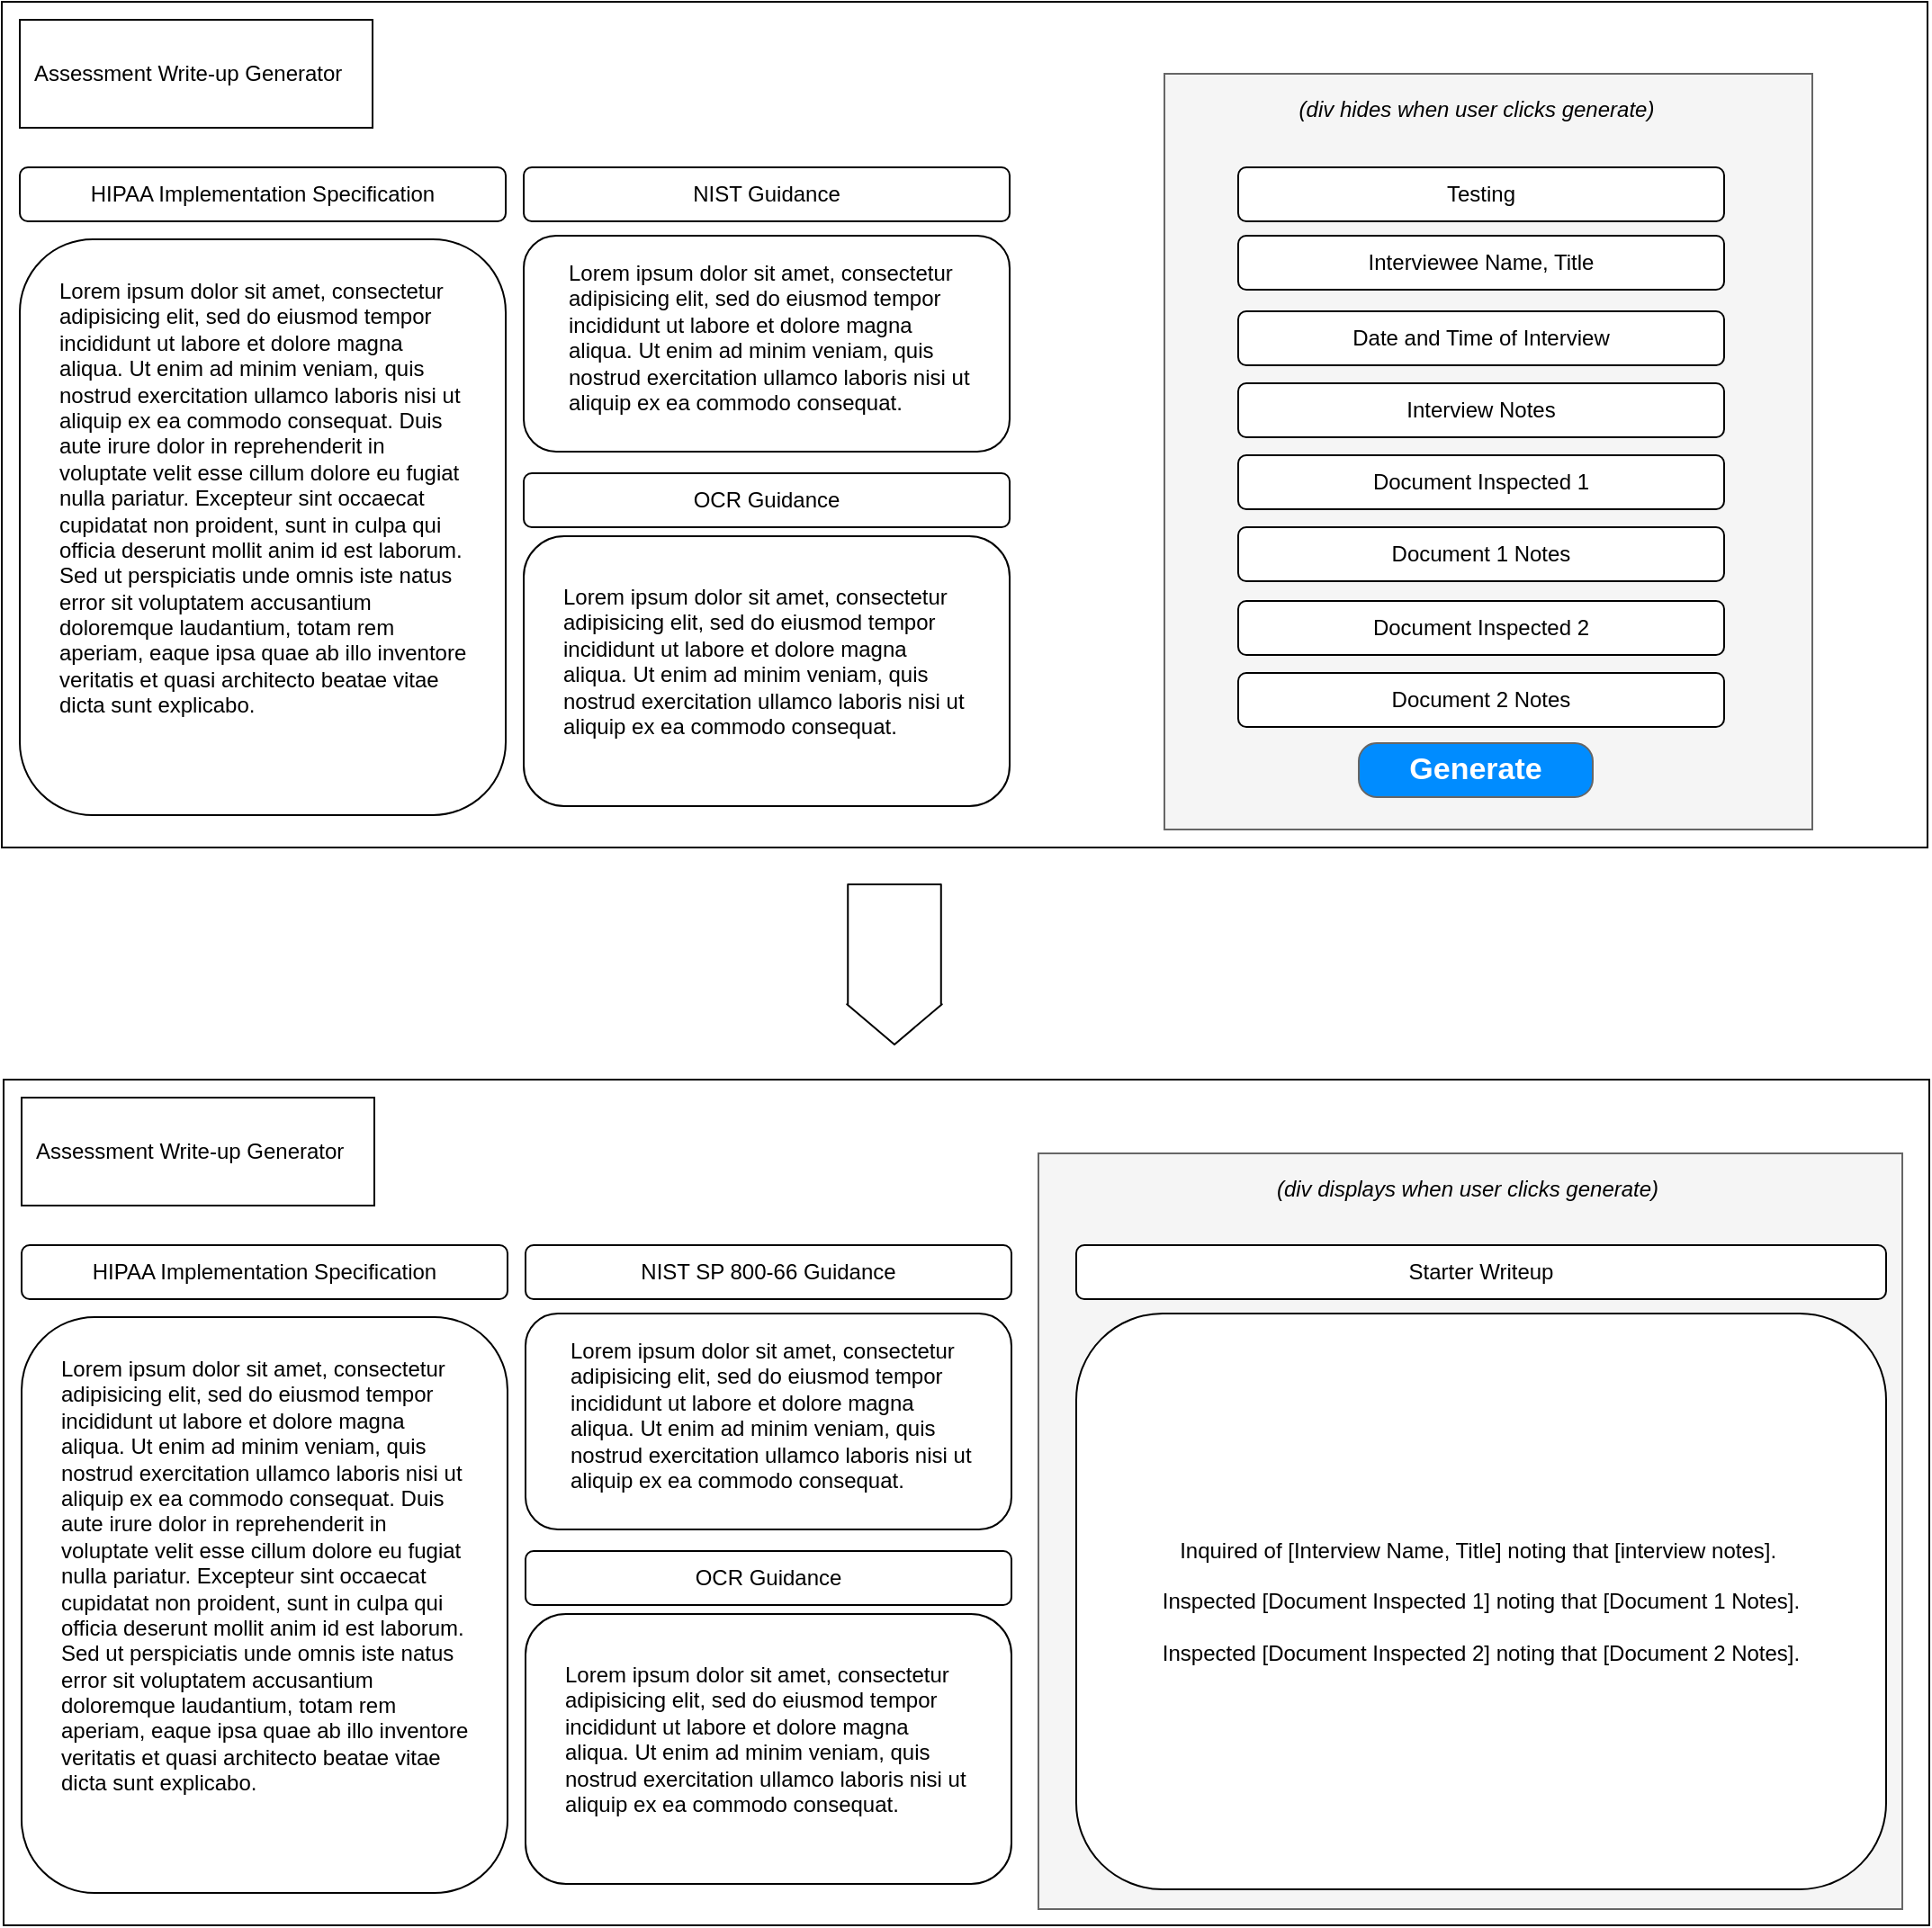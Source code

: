 <mxfile version="13.1.2" type="device"><diagram name="Page-1" id="2cc2dc42-3aac-f2a9-1cec-7a8b7cbee084"><mxGraphModel dx="1673" dy="934" grid="1" gridSize="10" guides="1" tooltips="1" connect="1" arrows="1" fold="1" page="1" pageScale="1" pageWidth="1100" pageHeight="850" background="#ffffff" math="0" shadow="0"><root><mxCell id="0"/><mxCell id="1" parent="0"/><mxCell id="hRggmEZ31ijL7ruJfMVF-24" value="" style="rounded=0;whiteSpace=wrap;html=1;" vertex="1" parent="1"><mxGeometry x="15" y="619" width="1070" height="470" as="geometry"/></mxCell><mxCell id="hRggmEZ31ijL7ruJfMVF-50" value="" style="rounded=0;whiteSpace=wrap;html=1;fillColor=#f5f5f5;strokeColor=#666666;fontColor=#333333;align=left;" vertex="1" parent="1"><mxGeometry x="590" y="660" width="480" height="420" as="geometry"/></mxCell><mxCell id="hRggmEZ31ijL7ruJfMVF-51" value="&lt;i&gt;(div displays when user clicks generate)&lt;/i&gt;" style="text;html=1;strokeColor=none;fillColor=none;align=center;verticalAlign=middle;whiteSpace=wrap;rounded=0;" vertex="1" parent="1"><mxGeometry x="716.75" y="670" width="223.25" height="20" as="geometry"/></mxCell><mxCell id="hRggmEZ31ijL7ruJfMVF-1" value="" style="rounded=0;whiteSpace=wrap;html=1;" vertex="1" parent="1"><mxGeometry x="14" y="20" width="1070" height="470" as="geometry"/></mxCell><mxCell id="hRggmEZ31ijL7ruJfMVF-48" value="" style="rounded=0;whiteSpace=wrap;html=1;fillColor=#f5f5f5;strokeColor=#666666;fontColor=#333333;align=left;" vertex="1" parent="1"><mxGeometry x="660" y="60" width="360" height="420" as="geometry"/></mxCell><mxCell id="hRggmEZ31ijL7ruJfMVF-2" value="" style="rounded=1;whiteSpace=wrap;html=1;" vertex="1" parent="1"><mxGeometry x="24" y="152" width="270" height="320" as="geometry"/></mxCell><mxCell id="hRggmEZ31ijL7ruJfMVF-3" value="" style="rounded=1;whiteSpace=wrap;html=1;" vertex="1" parent="1"><mxGeometry x="304" y="150" width="270" height="120" as="geometry"/></mxCell><mxCell id="hRggmEZ31ijL7ruJfMVF-4" value="" style="rounded=1;whiteSpace=wrap;html=1;" vertex="1" parent="1"><mxGeometry x="304" y="317" width="270" height="150" as="geometry"/></mxCell><mxCell id="hRggmEZ31ijL7ruJfMVF-5" value="HIPAA Implementation Specification" style="rounded=1;whiteSpace=wrap;html=1;" vertex="1" parent="1"><mxGeometry x="24" y="112" width="270" height="30" as="geometry"/></mxCell><mxCell id="hRggmEZ31ijL7ruJfMVF-6" value="Interviewee Name, Title" style="rounded=1;whiteSpace=wrap;html=1;" vertex="1" parent="1"><mxGeometry x="701" y="150" width="270" height="30" as="geometry"/></mxCell><mxCell id="hRggmEZ31ijL7ruJfMVF-7" value="Testing" style="rounded=1;whiteSpace=wrap;html=1;" vertex="1" parent="1"><mxGeometry x="701" y="112" width="270" height="30" as="geometry"/></mxCell><mxCell id="hRggmEZ31ijL7ruJfMVF-9" value="NIST Guidance" style="rounded=1;whiteSpace=wrap;html=1;" vertex="1" parent="1"><mxGeometry x="304" y="112" width="270" height="30" as="geometry"/></mxCell><mxCell id="hRggmEZ31ijL7ruJfMVF-10" value="OCR Guidance" style="rounded=1;whiteSpace=wrap;html=1;" vertex="1" parent="1"><mxGeometry x="304" y="282" width="270" height="30" as="geometry"/></mxCell><mxCell id="hRggmEZ31ijL7ruJfMVF-11" value="Interview Notes" style="rounded=1;whiteSpace=wrap;html=1;" vertex="1" parent="1"><mxGeometry x="701" y="232" width="270" height="30" as="geometry"/></mxCell><mxCell id="hRggmEZ31ijL7ruJfMVF-12" value="Date and Time of Interview" style="rounded=1;whiteSpace=wrap;html=1;" vertex="1" parent="1"><mxGeometry x="701" y="192" width="270" height="30" as="geometry"/></mxCell><mxCell id="hRggmEZ31ijL7ruJfMVF-13" value="Document Inspected 1" style="rounded=1;whiteSpace=wrap;html=1;" vertex="1" parent="1"><mxGeometry x="701" y="272" width="270" height="30" as="geometry"/></mxCell><mxCell id="hRggmEZ31ijL7ruJfMVF-14" value="Document 1 Notes" style="rounded=1;whiteSpace=wrap;html=1;" vertex="1" parent="1"><mxGeometry x="701" y="312" width="270" height="30" as="geometry"/></mxCell><mxCell id="hRggmEZ31ijL7ruJfMVF-15" value="Document Inspected 2" style="rounded=1;whiteSpace=wrap;html=1;" vertex="1" parent="1"><mxGeometry x="701" y="353" width="270" height="30" as="geometry"/></mxCell><mxCell id="hRggmEZ31ijL7ruJfMVF-16" value="Document 2 Notes" style="rounded=1;whiteSpace=wrap;html=1;" vertex="1" parent="1"><mxGeometry x="701" y="393" width="270" height="30" as="geometry"/></mxCell><mxCell id="hRggmEZ31ijL7ruJfMVF-19" value="Lorem ipsum dolor sit amet, consectetur adipisicing elit, sed do eiusmod tempor incididunt ut labore et dolore magna aliqua. Ut enim ad minim veniam, quis nostrud exercitation ullamco laboris nisi ut aliquip ex ea commodo consequat. Duis aute irure dolor in reprehenderit in voluptate velit esse cillum dolore eu fugiat nulla pariatur. Excepteur sint occaecat cupidatat non proident, sunt in culpa qui officia deserunt mollit anim id est laborum.&lt;br&gt;Sed ut perspiciatis unde omnis iste natus error sit voluptatem accusantium doloremque laudantium, totam rem aperiam, eaque ipsa quae ab illo inventore veritatis et quasi architecto beatae vitae dicta sunt explicabo.&amp;nbsp;" style="text;spacingTop=-5;whiteSpace=wrap;html=1;align=left;fontSize=12;fontFamily=Helvetica;fillColor=none;strokeColor=none;" vertex="1" parent="1"><mxGeometry x="44" y="172" width="230" height="270" as="geometry"/></mxCell><mxCell id="hRggmEZ31ijL7ruJfMVF-20" value="Lorem ipsum dolor sit amet, consectetur adipisicing elit, sed do eiusmod tempor incididunt ut labore et dolore magna aliqua. Ut enim ad minim veniam, quis nostrud exercitation ullamco laboris nisi ut aliquip ex ea commodo consequat.&amp;nbsp;" style="text;spacingTop=-5;whiteSpace=wrap;html=1;align=left;fontSize=12;fontFamily=Helvetica;fillColor=none;strokeColor=none;" vertex="1" parent="1"><mxGeometry x="327" y="162" width="230" height="100" as="geometry"/></mxCell><mxCell id="hRggmEZ31ijL7ruJfMVF-21" value="Lorem ipsum dolor sit amet, consectetur adipisicing elit, sed do eiusmod tempor incididunt ut labore et dolore magna aliqua. Ut enim ad minim veniam, quis nostrud exercitation ullamco laboris nisi ut aliquip ex ea commodo consequat.&amp;nbsp;" style="text;spacingTop=-5;whiteSpace=wrap;html=1;align=left;fontSize=12;fontFamily=Helvetica;fillColor=none;strokeColor=none;" vertex="1" parent="1"><mxGeometry x="324" y="342" width="230" height="100" as="geometry"/></mxCell><mxCell id="hRggmEZ31ijL7ruJfMVF-22" value="Generate" style="strokeWidth=1;shadow=0;dashed=0;align=center;html=1;shape=mxgraph.mockup.buttons.button;strokeColor=#666666;fontColor=#ffffff;mainText=;buttonStyle=round;fontSize=17;fontStyle=1;fillColor=#008cff;whiteSpace=wrap;" vertex="1" parent="1"><mxGeometry x="768" y="432" width="130" height="30" as="geometry"/></mxCell><mxCell id="hRggmEZ31ijL7ruJfMVF-23" value="&amp;nbsp; Assessment Write-up Generator" style="rounded=0;whiteSpace=wrap;html=1;align=left;" vertex="1" parent="1"><mxGeometry x="24" y="30" width="196" height="60" as="geometry"/></mxCell><mxCell id="hRggmEZ31ijL7ruJfMVF-25" value="" style="rounded=1;whiteSpace=wrap;html=1;" vertex="1" parent="1"><mxGeometry x="25" y="751" width="270" height="320" as="geometry"/></mxCell><mxCell id="hRggmEZ31ijL7ruJfMVF-26" value="" style="rounded=1;whiteSpace=wrap;html=1;" vertex="1" parent="1"><mxGeometry x="305" y="749" width="270" height="120" as="geometry"/></mxCell><mxCell id="hRggmEZ31ijL7ruJfMVF-27" value="" style="rounded=1;whiteSpace=wrap;html=1;" vertex="1" parent="1"><mxGeometry x="305" y="916" width="270" height="150" as="geometry"/></mxCell><mxCell id="hRggmEZ31ijL7ruJfMVF-28" value="HIPAA Implementation Specification" style="rounded=1;whiteSpace=wrap;html=1;" vertex="1" parent="1"><mxGeometry x="25" y="711" width="270" height="30" as="geometry"/></mxCell><mxCell id="hRggmEZ31ijL7ruJfMVF-31" value="NIST SP 800-66 Guidance" style="rounded=1;whiteSpace=wrap;html=1;" vertex="1" parent="1"><mxGeometry x="305" y="711" width="270" height="30" as="geometry"/></mxCell><mxCell id="hRggmEZ31ijL7ruJfMVF-32" value="OCR Guidance" style="rounded=1;whiteSpace=wrap;html=1;" vertex="1" parent="1"><mxGeometry x="305" y="881" width="270" height="30" as="geometry"/></mxCell><mxCell id="hRggmEZ31ijL7ruJfMVF-39" value="Lorem ipsum dolor sit amet, consectetur adipisicing elit, sed do eiusmod tempor incididunt ut labore et dolore magna aliqua. Ut enim ad minim veniam, quis nostrud exercitation ullamco laboris nisi ut aliquip ex ea commodo consequat. Duis aute irure dolor in reprehenderit in voluptate velit esse cillum dolore eu fugiat nulla pariatur. Excepteur sint occaecat cupidatat non proident, sunt in culpa qui officia deserunt mollit anim id est laborum.&lt;br&gt;Sed ut perspiciatis unde omnis iste natus error sit voluptatem accusantium doloremque laudantium, totam rem aperiam, eaque ipsa quae ab illo inventore veritatis et quasi architecto beatae vitae dicta sunt explicabo.&amp;nbsp;" style="text;spacingTop=-5;whiteSpace=wrap;html=1;align=left;fontSize=12;fontFamily=Helvetica;fillColor=none;strokeColor=none;" vertex="1" parent="1"><mxGeometry x="45" y="771" width="230" height="270" as="geometry"/></mxCell><mxCell id="hRggmEZ31ijL7ruJfMVF-40" value="Lorem ipsum dolor sit amet, consectetur adipisicing elit, sed do eiusmod tempor incididunt ut labore et dolore magna aliqua. Ut enim ad minim veniam, quis nostrud exercitation ullamco laboris nisi ut aliquip ex ea commodo consequat.&amp;nbsp;" style="text;spacingTop=-5;whiteSpace=wrap;html=1;align=left;fontSize=12;fontFamily=Helvetica;fillColor=none;strokeColor=none;" vertex="1" parent="1"><mxGeometry x="328" y="761" width="230" height="100" as="geometry"/></mxCell><mxCell id="hRggmEZ31ijL7ruJfMVF-41" value="Lorem ipsum dolor sit amet, consectetur adipisicing elit, sed do eiusmod tempor incididunt ut labore et dolore magna aliqua. Ut enim ad minim veniam, quis nostrud exercitation ullamco laboris nisi ut aliquip ex ea commodo consequat.&amp;nbsp;" style="text;spacingTop=-5;whiteSpace=wrap;html=1;align=left;fontSize=12;fontFamily=Helvetica;fillColor=none;strokeColor=none;" vertex="1" parent="1"><mxGeometry x="325" y="941" width="230" height="100" as="geometry"/></mxCell><mxCell id="hRggmEZ31ijL7ruJfMVF-43" value="&amp;nbsp; Assessment Write-up Generator" style="rounded=0;whiteSpace=wrap;html=1;align=left;" vertex="1" parent="1"><mxGeometry x="25" y="629" width="196" height="60" as="geometry"/></mxCell><mxCell id="hRggmEZ31ijL7ruJfMVF-45" value="Inquired of [Interview Name, Title] noting that [interview notes].&amp;nbsp;&lt;br&gt;&lt;br&gt;Inspected [Document Inspected 1] noting that [Document 1 Notes].&lt;br&gt;&lt;br&gt;Inspected [Document Inspected 2] noting that [Document 2 Notes]." style="rounded=1;whiteSpace=wrap;html=1;" vertex="1" parent="1"><mxGeometry x="611" y="749" width="450" height="320" as="geometry"/></mxCell><mxCell id="hRggmEZ31ijL7ruJfMVF-46" value="Starter Writeup" style="rounded=1;whiteSpace=wrap;html=1;" vertex="1" parent="1"><mxGeometry x="611" y="711" width="450" height="30" as="geometry"/></mxCell><mxCell id="hRggmEZ31ijL7ruJfMVF-47" value="" style="shape=flexArrow;endArrow=classic;html=1;width=51.765;endSize=7.141;endWidth=0;" edge="1" parent="1"><mxGeometry width="50" height="50" relative="1" as="geometry"><mxPoint x="510" y="510" as="sourcePoint"/><mxPoint x="510" y="600" as="targetPoint"/></mxGeometry></mxCell><mxCell id="hRggmEZ31ijL7ruJfMVF-49" value="&lt;i&gt;(div hides when user clicks generate)&lt;/i&gt;" style="text;html=1;strokeColor=none;fillColor=none;align=center;verticalAlign=middle;whiteSpace=wrap;rounded=0;" vertex="1" parent="1"><mxGeometry x="726.75" y="70" width="212.5" height="20" as="geometry"/></mxCell></root></mxGraphModel></diagram></mxfile>